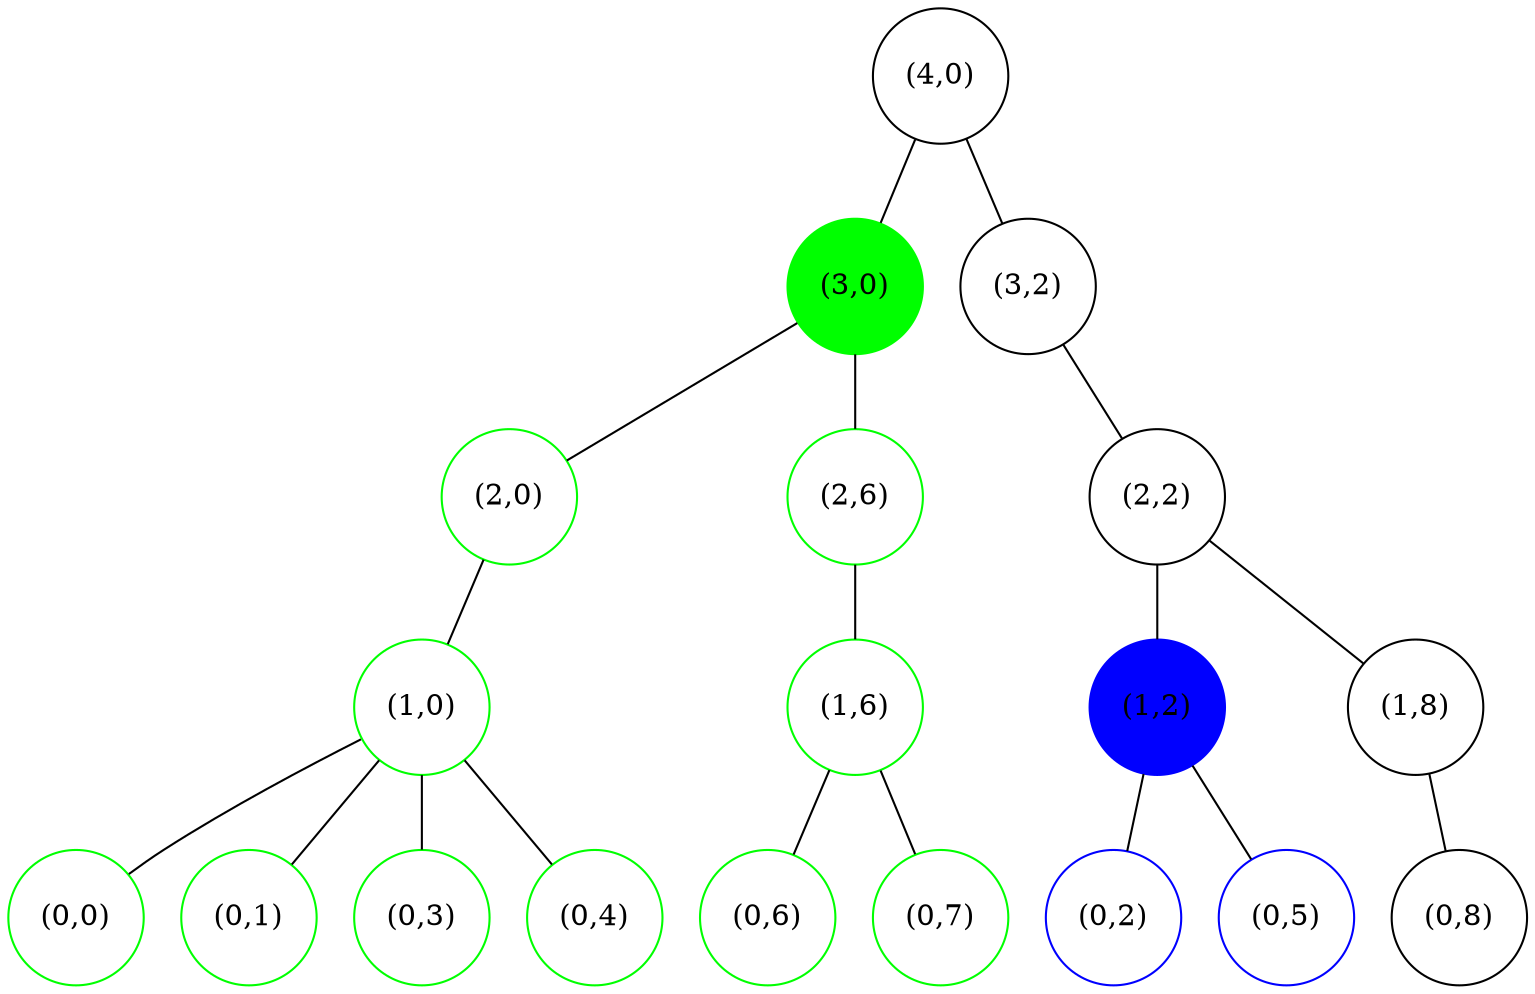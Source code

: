 graph
{
	node [shape=circle, style=filled, label=""];

	n4_0 [label="(4,0)", fillcolor="white"];
	n3_0 [label="(3,0)", color="green", fillcolor="green"];
	n3_2 [label="(3,2)", fillcolor="white"];
	n2_0 [label="(2,0)", color="green", fillcolor="white"];
	n2_2 [label="(2,2)", fillcolor="white"];
	n2_6 [label="(2,6)", color="green", fillcolor="white"];
	n1_0 [label="(1,0)", color="green", fillcolor="white"];
	n1_2 [label="(1,2)", color="blue", fillcolor="blue"];
	n1_6 [label="(1,6)", color="green", fillcolor="white"];
	n1_8 [label="(1,8)", fillcolor="white"];
	n0_0 [label="(0,0)", color="green", fillcolor="white"];
	n0_1 [label="(0,1)", color="green", fillcolor="white"];
	n0_2 [label="(0,2)", color="blue", fillcolor="white"];
	n0_3 [label="(0,3)", color="green", fillcolor="white"];
	n0_4 [label="(0,4)", color="green", fillcolor="white"];
	n0_5 [label="(0,5)", color="blue", fillcolor="white"];
	n0_6 [label="(0,6)", color="green", fillcolor="white"];
	n0_7 [label="(0,7)", color="green", fillcolor="white"];
	n0_8 [label="(0,8)", fillcolor="white"];

	n4_0 -- n3_0;
	n4_0 -- n3_2;
	n3_0 -- n2_0;
	n3_2 -- n2_2;
	n3_0 -- n2_6;
	n2_0 -- n1_0;
	n2_2 -- n1_2;
	n2_6 -- n1_6;
	n2_2 -- n1_8;
	n1_0 -- n0_0;
	n1_0 -- n0_1;
	n1_2 -- n0_2;
	n1_0 -- n0_3;
	n1_0 -- n0_4;
	n1_2 -- n0_5;
	n1_6 -- n0_6;
	n1_6 -- n0_7;
	n1_8 -- n0_8;
}
